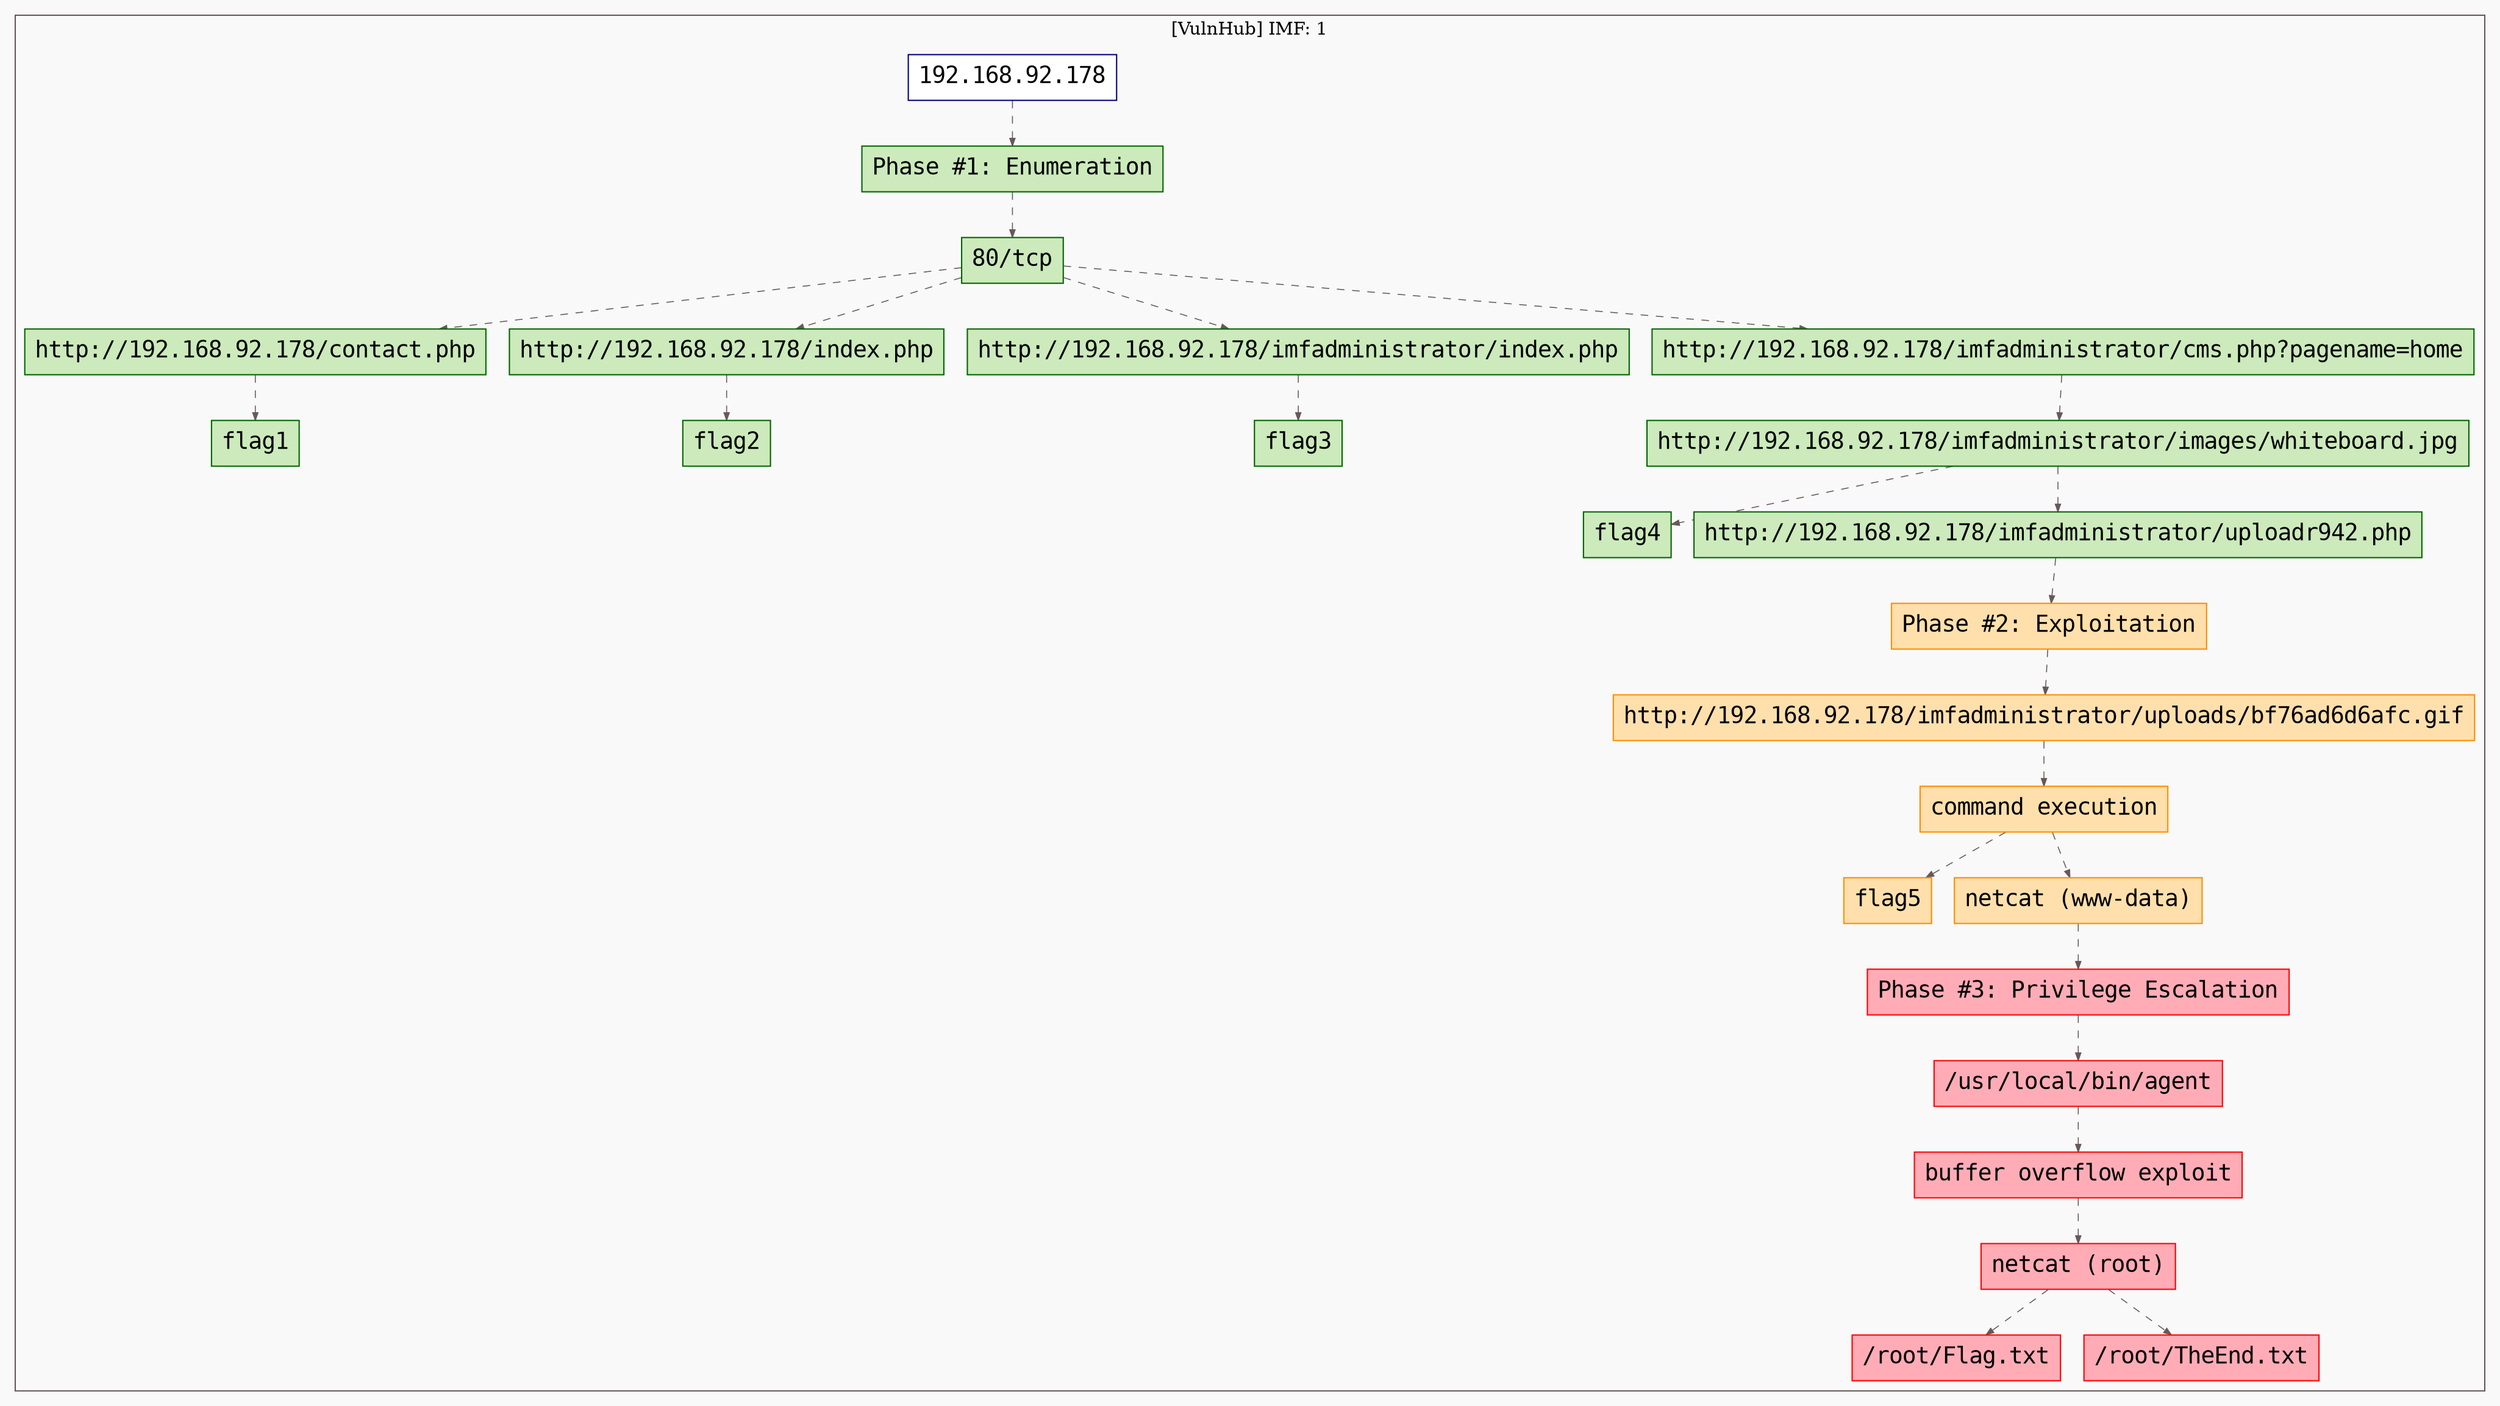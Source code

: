 digraph G {
  #rankdir=LR;
  nodesdictep=1.0; splines="line"; K=0.6; overlap=scale; fixedsize=true; resolution=72; bgcolor="#f9f9f9"; outputorder="edgesfirst";
  node [fontname="courier" fontsize=18 shape=box width=0.25 fillcolor="white" style="filled,solid"];
  edge [style=dashed color="#665957" penwidth=0.75 arrowsize=0.6];

  0[label="192.168.92.178" color="navyblue" fillcolor="#ffffff" tooltip="[VulnHub] IMF: 1"];
  10[label="http://192.168.92.178/imfadministrator/images/whiteboard.jpg" color="darkgreen" fillcolor="#cceabb" tooltip="Phase #1:Enumeration"];
  11[label="flag4" color="darkgreen" fillcolor="#cceabb" tooltip="Phase #1:Enumeration"];
  12[label="http://192.168.92.178/imfadministrator/uploadr942.php" color="darkgreen" fillcolor="#cceabb" tooltip="Phase #1:Enumeration"];
  13[label="Phase #2: Exploitation" color="darkorange" fillcolor="#ffe0ac" tooltip="Phase #2:Exploitation"];
  14[label="http://192.168.92.178/imfadministrator/uploads/bf76ad6d6afc.gif" color="darkorange" fillcolor="#ffe0ac" tooltip="Phase #2:Exploitation"];
  15[label="command execution" color="darkorange" fillcolor="#ffe0ac" tooltip="Phase #2:Exploitation"];
  16[label="flag5" color="darkorange" fillcolor="#ffe0ac" tooltip="Phase #2:Exploitation"];
  17[label="netcat (www-data)" color="darkorange" fillcolor="#ffe0ac" tooltip="Phase #2:Exploitation"];
  18[label="Phase #3: Privilege Escalation" color="red" fillcolor="#ffacb7" tooltip="Phase #3:Privilege Escalation"];
  19[label="/usr/local/bin/agent" color="red" fillcolor="#ffacb7" tooltip="Phase #3:Privilege Escalation"];
  1[label="Phase #1: Enumeration" color="darkgreen" fillcolor="#cceabb" tooltip="Phase #1:Enumeration"];
  20[label="buffer overflow exploit" color="red" fillcolor="#ffacb7" tooltip="Phase #3:Privilege Escalation"];
  21[label="netcat (root)" color="red" fillcolor="#ffacb7" tooltip="Phase #3:Privilege Escalation"];
  22[label="/root/Flag.txt" color="red" fillcolor="#ffacb7" tooltip="Phase #3:Privilege Escalation"];
  23[label="/root/TheEnd.txt" color="red" fillcolor="#ffacb7" tooltip="Phase #3:Privilege Escalation"];
  2[label="80/tcp" color="darkgreen" fillcolor="#cceabb" tooltip="Phase #1:Enumeration"];
  3[label="http://192.168.92.178/contact.php" color="darkgreen" fillcolor="#cceabb" tooltip="Phase #1:Enumeration"];
  4[label="flag1" color="darkgreen" fillcolor="#cceabb" tooltip="Phase #1:Enumeration"];
  5[label="http://192.168.92.178/index.php" color="darkgreen" fillcolor="#cceabb" tooltip="Phase #1:Enumeration"];
  6[label="flag2" color="darkgreen" fillcolor="#cceabb" tooltip="Phase #1:Enumeration"];
  7[label="http://192.168.92.178/imfadministrator/index.php" color="darkgreen" fillcolor="#cceabb" tooltip="Phase #1:Enumeration"];
  8[label="flag3" color="darkgreen" fillcolor="#cceabb" tooltip="Phase #1:Enumeration"];
  9[label="http://192.168.92.178/imfadministrator/cms.php?pagename=home" color="darkgreen" fillcolor="#cceabb" tooltip="Phase #1:Enumeration"];

  subgraph cluster_0 {
    node [style="filled,solid"];
    label = "[VulnHub] IMF: 1";
    color = "#665957";
    0 -> 1 [color="#665957"];
    1 -> 2 [color="#665957"];
    10 -> 11 [color="#665957"];
    10 -> 12 [color="#665957"];
    12 -> 13 [color="#665957"];
    13 -> 14 [color="#665957"];
    14 -> 15 [color="#665957"];
    15 -> 16 [color="#665957"];
    15 -> 17 [color="#665957"];
    17 -> 18 [color="#665957"];
    18 -> 19 [color="#665957"];
    19 -> 20 [color="#665957"];
    2 -> 3 [color="#665957"];
    2 -> 5 [color="#665957"];
    2 -> 7 [color="#665957"];
    2 -> 9 [color="#665957"];
    20 -> 21 [color="#665957"];
    21 -> 22 [color="#665957"];
    21 -> 23 [color="#665957"];
    3 -> 4 [color="#665957"];
    5 -> 6 [color="#665957"];
    7 -> 8 [color="#665957"];
    9 -> 10 [color="#665957"];
  }
}
